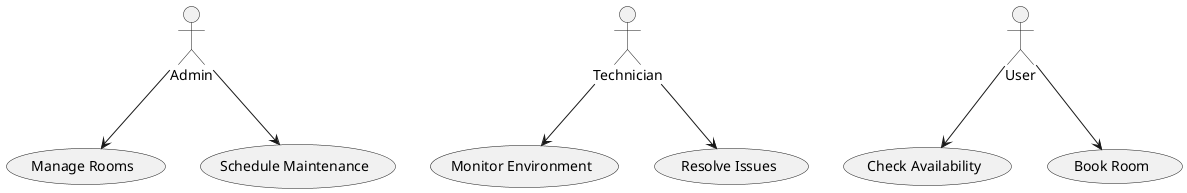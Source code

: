 @startuml use case diagram
actor Admin
actor Technician
actor User

Admin --> (Manage Rooms)
Admin --> (Schedule Maintenance)
User --> (Check Availability)
User --> (Book Room)
Technician --> (Monitor Environment)
Technician --> (Resolve Issues)
@enduml
